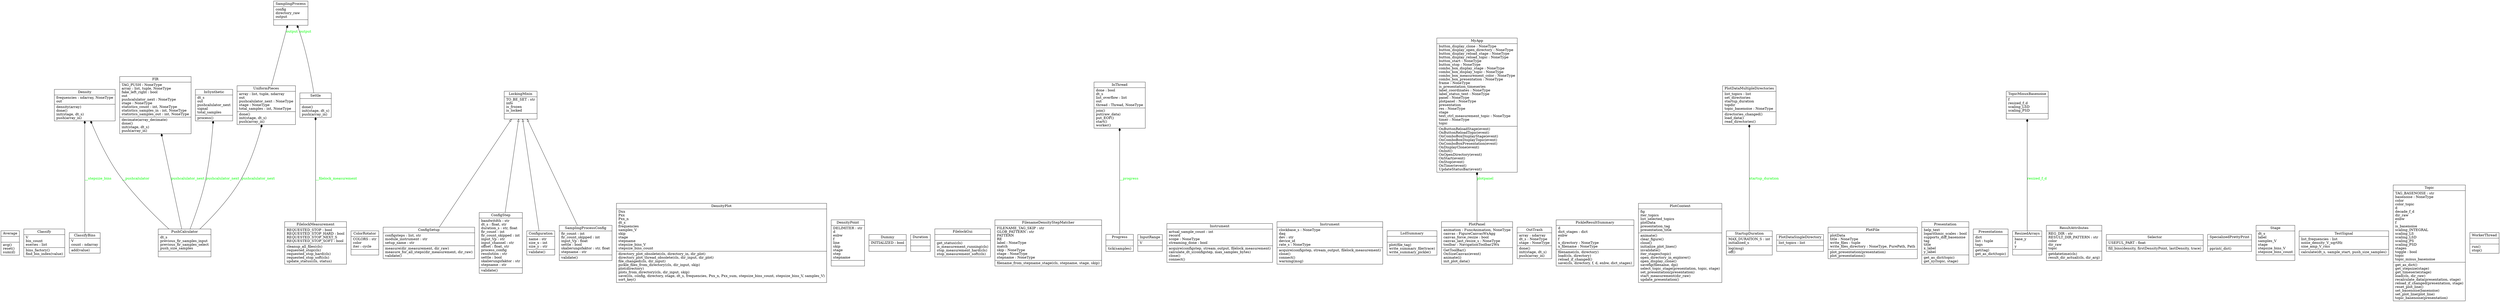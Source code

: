 digraph "classes_pymeas2019_noise" {
charset="utf-8"
rankdir=BT
"0" [label="{Average|\l|avg()\lreset()\lsum(d)\l}", shape="record"];
"1" [label="{Classify|V\lbin_count\leseries : list\l|bins_factory()\lfind_bin_index(value)\l}", shape="record"];
"2" [label="{ClassifyBins|V\lcount : ndarray\l|add(value)\l}", shape="record"];
"3" [label="{ColorRotator|COLORS : str\lcolor\liter : cycle\l|}", shape="record"];
"4" [label="{ConfigSetup|configsteps : list, str\lmodule_instrument : str\lsetup_name : str\l|measure(dir_measurement, dir_raw)\lmeasure_for_all_steps(dir_measurement, dir_raw)\lvalidate()\l}", shape="record"];
"5" [label="{ConfigStep|bandwitdth : str\ldt_s : float, str\lduration_s : str, float\lfir_count : int\lfir_count_skipped : int\linput_Vp : str\linput_channel : str\loffset : float, str\lprocess_config\lresolution : str\lsettle : bool\lskalierungsfaktor : str\lstepname : str\l|validate()\l}", shape="record"];
"6" [label="{Configuration|name : str\lsize_x : int\lsize_y : str\l|validate()\l}", shape="record"];
"7" [label="{Density|frequencies : ndarray, NoneType\lout\l|density(array)\ldone()\linit(stage, dt_s)\lpush(array_in)\l}", shape="record"];
"8" [label="{DensityPlot|Dxx\lPxx\lPxx_n\ldt_s\lfrequencies\lsamples_V\lskip\lstage\lstepname\lstepsize_bins_V\lstepsize_bins_count\l|directory_plot_obsolete(cls, directory_in, dir_plot)\ldirectory_plot_thread_obsolete(cls, dir_input, dir_plot)\lfile_changed(cls, dir_input)\lpickle_files_from_directory(cls, dir_input, skip)\lplot(directory)\lplots_from_directory(cls, dir_input, skip)\lsave(cls, config, directory, stage, dt_s, frequencies, Pxx_n, Pxx_sum, stepsize_bins_count, stepsize_bins_V, samples_V)\lsort_key()\l}", shape="record"];
"9" [label="{DensityPoint|DELIMITER : str\ld\lenbw\lf\lline\lskip\lstage\lstep\lstepname\l|}", shape="record"];
"10" [label="{Dummy|INITIALIZED : bool\l|}", shape="record"];
"11" [label="{Duration|\l|}", shape="record"];
"12" [label="{FIR|TAG_PUSH : NoneType\larray : list, tuple, NoneType\lfake_left_right : bool\lout\lpushcalulator_next : NoneType\lstage : NoneType\lstatistics_count : int, NoneType\lstatistics_samples_in : int, NoneType\lstatistics_samples_out : int, NoneType\l|decimate(array_decimate)\ldone()\linit(stage, dt_s)\lpush(array_in)\l}", shape="record"];
"13" [label="{FilelockGui|\l|get_status(cls)\lis_measurement_running(cls)\lstop_measurement_hard(cls)\lstop_measurement_soft(cls)\l}", shape="record"];
"14" [label="{FilelockMeasurement|REQUESTED_STOP : bool\lREQUESTED_STOP_HARD : bool\lREQUESTED_STOP_NEXT_S\lREQUESTED_STOP_SOFT : bool\l|cleanup_all_files(cls)\lrequested_stop(cls)\lrequested_stop_hard(cls)\lrequested_stop_soft(cls)\lupdate_status(cls, status)\l}", shape="record"];
"15" [label="{FilenameDensityStepMatcher|FILENAME_TAG_SKIP : str\lGLOB_PATTERN : str\lPATTERN\lRE\llabel : NoneType\lmatch\lskip : NoneType\lstage : NoneType\lstepname : NoneType\l|filename_from_stepname_stage(cls, stepname, stage, skip)\l}", shape="record"];
"16" [label="{InSynthetic|dt_s\lout\lpushcalulator_next\lsignal\ltotal_samples\l|process()\l}", shape="record"];
"17" [label="{InThread|done : bool\ldt_s\llist_overflow : list\lout\lthread : Thread, NoneType\l|join()\lput(raw_data)\lput_EOF()\lstart()\lworker()\l}", shape="record"];
"18" [label="{InputRange|V\l|}", shape="record"];
"19" [label="{Instrument|actual_sample_count : int\lrecord\lscope : NoneType\lstreaming_done : bool\l|acquire(configstep, stream_output, filelock_measurement)\lcalculate_dt_s(configstep, max_samples_bytes)\lclose()\lconnect()\l}", shape="record"];
"20" [label="{Instrument|clockbase_s : NoneType\ldaq\ldev : str\ldevice_id\lrate_s : NoneType\l|acquire(configstep, stream_output, filelock_measurement)\lclose()\lconnect()\lwarning(msg)\l}", shape="record"];
"21" [label="{LockingMixin|TO_BE_SET : str\linfo\lis_frozen\lis_locked\l|}", shape="record"];
"22" [label="{LsdSummary|\l|plot(file_tag)\lwrite_summary_file(trace)\lwrite_summary_pickle()\l}", shape="record"];
"23" [label="{MyApp|button_display_clone : NoneType\lbutton_display_open_directory : NoneType\lbutton_display_reload_stage : NoneType\lbutton_display_reload_topic : NoneType\lbutton_start : NoneType\lbutton_stop : NoneType\lcombo_box_display_stage : NoneType\lcombo_box_display_topic : NoneType\lcombo_box_measurement_color : NoneType\lcombo_box_presentation : NoneType\lframe : NoneType\lis_presentation_timeseries\llabel_coordinates : NoneType\llabel_status_text : NoneType\lpanel : NoneType\lplotpanel : NoneType\lpresentation\lres : NoneType\lstage\ltext_ctrl_measurement_topic : NoneType\ltimer : NoneType\ltopic\l|OnButtonReloadStage(event)\lOnButtonReloadTopic(event)\lOnComboBoxDisplayStage(event)\lOnComboBoxDisplayTopic(event)\lOnComboBoxPresentation(event)\lOnDisplayClone(event)\lOnInit()\lOnOpenDirectory(event)\lOnStart(event)\lOnStop(event)\lOnTimer(event)\lUpdateStatusBar(event)\l}", shape="record"];
"24" [label="{OutTrash|array : ndarray\ldt_s : NoneType\lstage : NoneType\l|done()\linit(stage, dt_s)\lpush(array_in)\l}", shape="record"];
"25" [label="{PickleResultSummary|d\ldict_stages : dict\lenbw\lf\lx_directory : NoneType\lx_filename : NoneType\l|filename(cls, directory)\lload(cls, directory)\lreload_if_changed()\lsave(cls, directory, f, d, enbw, dict_stages)\l}", shape="record"];
"26" [label="{PlotContext|fig\liter_topics\llist_selected_topics\lplotData\lpresentation_tag\lpresentation_title\l|animate()\lclear_figure()\lclose()\linitialize_plot_lines()\linvalidate()\liter_stages(topic)\lopen_directory_in_explorer()\lopen_display_clone()\lsavefig(filename, dpi)\lselect_topic_stage(presentation, topic, stage)\lset_presentation(presentation)\lstart_measurement(dir_raw)\lupdate_presentation()\l}", shape="record"];
"27" [label="{PlotDataMultipleDirectories|list_topics : list\lset_directories\lstartup_duration\ltopdir\ltopic_basenoise : NoneType\l|directories_changed()\lload_data()\lread_directories()\l}", shape="record"];
"28" [label="{PlotDataSingleDirectory|list_topics : list\l|}", shape="record"];
"29" [label="{PlotFile|plotData\ltitle : NoneType\lwrite_files : tuple\lwrite_files_directory : NoneType, PurePath, Path\l|plot_presentation(presentation)\lplot_presentations()\l}", shape="record"];
"30" [label="{PlotPanel|animation : FuncAnimation, NoneType\lcanvas : FigureCanvasWxAgg\lcanvas_force_resize : bool\lcanvas_last_resize_s : NoneType\ltoolbar : NavigationToolbar2Wx\l|GetToolBar()\lOnSizeCanvas(event)\lanimate(i)\linit_plot_data()\l}", shape="record"];
"31" [label="{Presentation|help_text\llogarithmic_scales : bool\lsupports_diff_basenoise\ltag\ltitle\lx_label\ly_label\l|get_as_dict(topic)\lget_xy(topic, stage)\l}", shape="record"];
"32" [label="{Presentations|dict\llist : tuple\ltags\l|get(tag)\lget_as_dict(topic)\l}", shape="record"];
"33" [label="{Progress|\l|tick(samples)\l}", shape="record"];
"34" [label="{PushCalculator|dt_s\lprevious_fir_samples_input\lprevious_fir_samples_select\lpush_size_samples\l|}", shape="record"];
"35" [label="{ResizedArrays|base_y\lf\ly\l|}", shape="record"];
"36" [label="{ResultAttributes|REG_DIR : str\lRESULT_DIR_PATTERN : str\lcolor\ldir_raw\ltopic\l|getdatetime(cls)\lresult_dir_actual(cls, dir_arg)\l}", shape="record"];
"37" [label="{SamplingProcess|config\ldirectory_raw\loutput\l|}", shape="record"];
"38" [label="{SamplingProcessConfig|fir_count : int\lfir_count_skipped : int\linput_Vp : float\lsettle : bool\lskalierungsfaktor : str, float\lstepname : str\l|validate()\l}", shape="record"];
"39" [label="{Selector|USEFUL_PART : float\l|fill_bins(density, firstDensityPoint, lastDensity, trace)\l}", shape="record"];
"40" [label="{Settle|\l|done()\linit(stage, dt_s)\lpush(array_in)\l}", shape="record"];
"41" [label="{SpecializedPrettyPrint|\l|pprint(_dict)\l}", shape="record"];
"42" [label="{Stage|dt_s\llabel\lsamples_V\lstage\lstepsize_bins_V\lstepsize_bins_count\l|}", shape="record"];
"43" [label="{StartupDuration|MAX_DURATION_S : int\linitialized_s\l|log(msg)\loff()\l}", shape="record"];
"44" [label="{TestSignal|list_frequencies : list\lnoise_density_V_sqrtHz\lsine_amp_V_rms\l|calculate(dt_s, sample_start, push_size_samples)\l}", shape="record"];
"45" [label="{Topic|TAG_BASENOISE : str\lbasenoise : NoneType\lcolor\lcolor_topic\ld\ldecade_f_d\ldir_raw\lenbw\lf\lis_basenoise\lscaling_INTEGRAL\lscaling_LS\lscaling_LSD\lscaling_PS\lscaling_PSD\lstages\ltoggle : bool\ltopic\ltopic_minus_basenoise\l|get_as_dict()\lget_stepsize(stage)\lget_timeserie(stage)\lload(cls, dir_raw)\lrecalculate_data(presentation, stage)\lreload_if_changed(presentation, stage)\lreset_plot_line()\lset_basenoise(basenoise)\lset_plot_line(plot_line)\ltopic_basenoise(presentation)\l}", shape="record"];
"46" [label="{TopicMinuxBasenoise|f\lresized_f_d\lscaling_LSD\lscaling_PSD\l|}", shape="record"];
"47" [label="{UniformPieces|array : list, tuple, ndarray\lout\lpushcalulator_next : NoneType\lstage : NoneType\ltotal_samples : int, NoneType\l|done()\linit(stage, dt_s)\lpush(array_in)\l}", shape="record"];
"48" [label="{WorkerThread|\l|run()\lstop()\l}", shape="record"];
"4" -> "21" [arrowhead="empty", arrowtail="none"];
"5" -> "21" [arrowhead="empty", arrowtail="none"];
"6" -> "21" [arrowhead="empty", arrowtail="none"];
"38" -> "21" [arrowhead="empty", arrowtail="none"];
"2" -> "7" [arrowhead="diamond", arrowtail="none", fontcolor="green", label="__stepsize_bins", style="solid"];
"14" -> "40" [arrowhead="diamond", arrowtail="none", fontcolor="green", label="__filelock_measurement", style="solid"];
"30" -> "23" [arrowhead="diamond", arrowtail="none", fontcolor="green", label="plotpanel", style="solid"];
"33" -> "17" [arrowhead="diamond", arrowtail="none", fontcolor="green", label="__progress", style="solid"];
"34" -> "7" [arrowhead="diamond", arrowtail="none", fontcolor="green", label="__pushcalulator", style="solid"];
"34" -> "12" [arrowhead="diamond", arrowtail="none", fontcolor="green", label="pushcalulator_next", style="solid"];
"34" -> "16" [arrowhead="diamond", arrowtail="none", fontcolor="green", label="pushcalulator_next", style="solid"];
"34" -> "47" [arrowhead="diamond", arrowtail="none", fontcolor="green", label="pushcalulator_next", style="solid"];
"35" -> "46" [arrowhead="diamond", arrowtail="none", fontcolor="green", label="resized_f_d", style="solid"];
"40" -> "37" [arrowhead="diamond", arrowtail="none", fontcolor="green", label="output", style="solid"];
"43" -> "27" [arrowhead="diamond", arrowtail="none", fontcolor="green", label="startup_duration", style="solid"];
"47" -> "37" [arrowhead="diamond", arrowtail="none", fontcolor="green", label="output", style="solid"];
}
